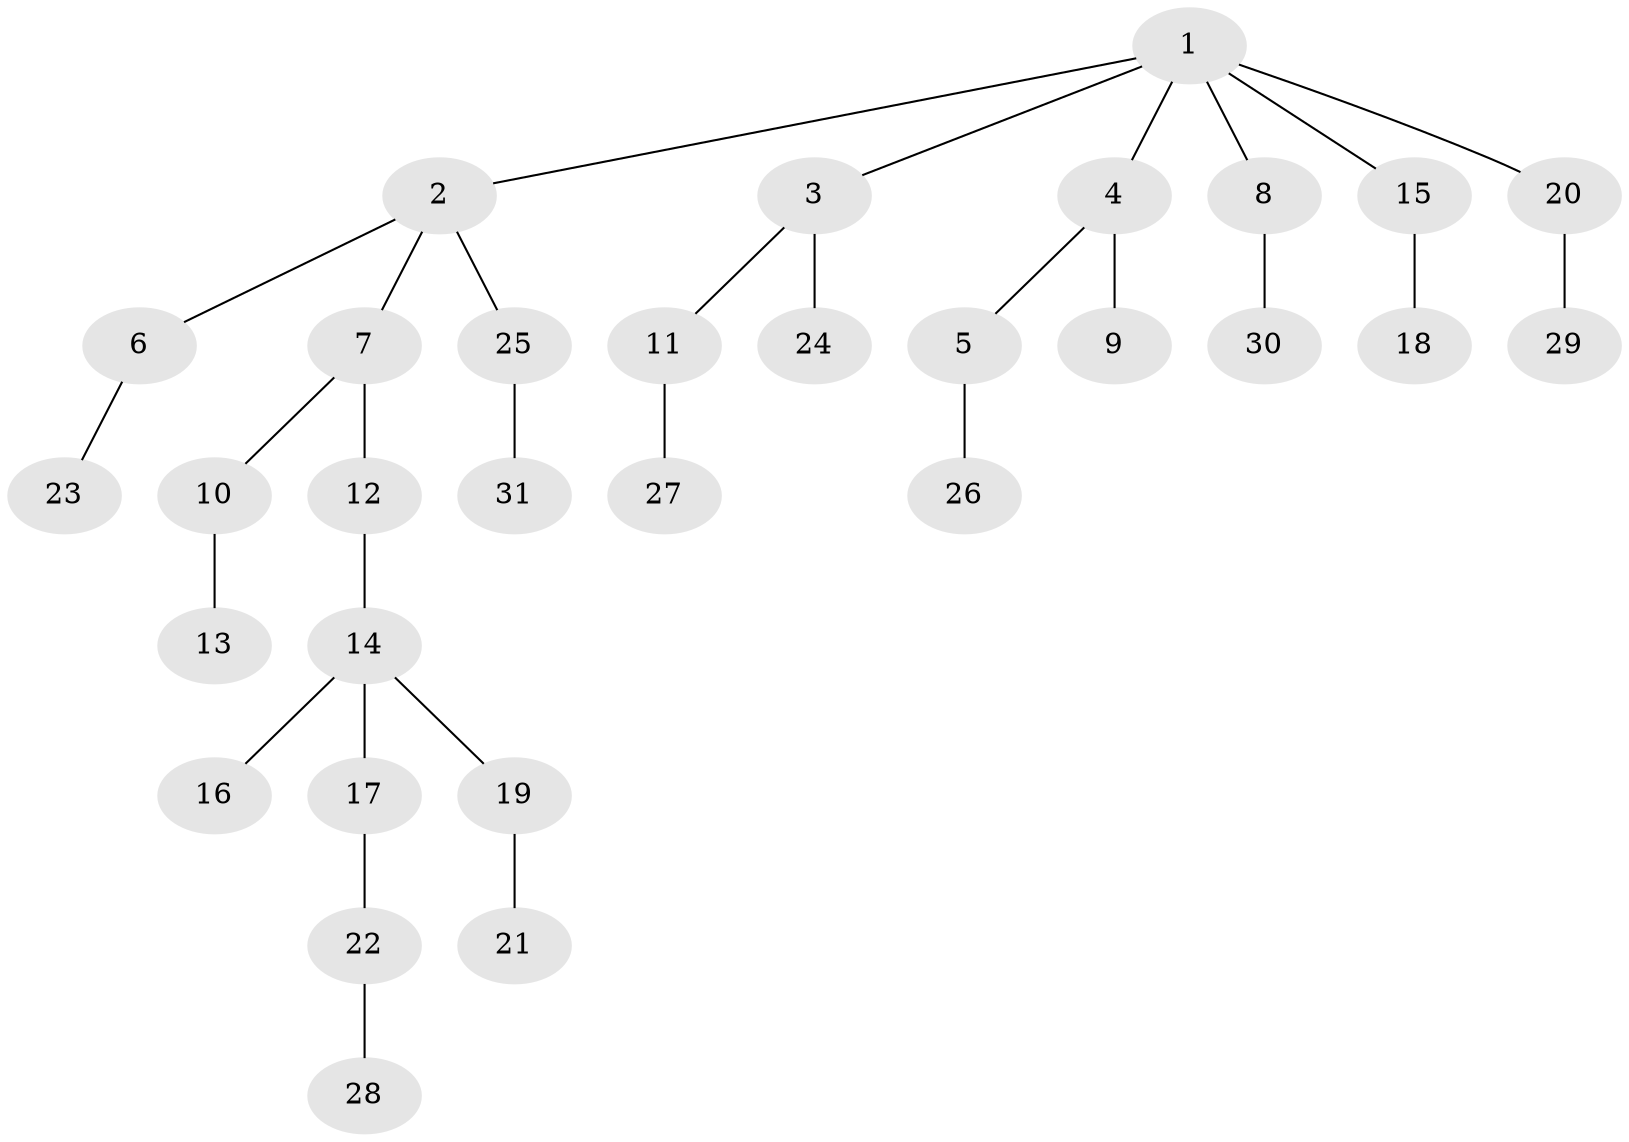 // original degree distribution, {6: 0.02, 4: 0.08, 3: 0.16, 2: 0.3, 1: 0.44}
// Generated by graph-tools (version 1.1) at 2025/51/03/04/25 22:51:36]
// undirected, 31 vertices, 30 edges
graph export_dot {
  node [color=gray90,style=filled];
  1;
  2;
  3;
  4;
  5;
  6;
  7;
  8;
  9;
  10;
  11;
  12;
  13;
  14;
  15;
  16;
  17;
  18;
  19;
  20;
  21;
  22;
  23;
  24;
  25;
  26;
  27;
  28;
  29;
  30;
  31;
  1 -- 2 [weight=1.0];
  1 -- 3 [weight=1.0];
  1 -- 4 [weight=1.0];
  1 -- 8 [weight=1.0];
  1 -- 15 [weight=1.0];
  1 -- 20 [weight=1.0];
  2 -- 6 [weight=1.0];
  2 -- 7 [weight=1.0];
  2 -- 25 [weight=1.0];
  3 -- 11 [weight=1.0];
  3 -- 24 [weight=1.0];
  4 -- 5 [weight=1.0];
  4 -- 9 [weight=1.0];
  5 -- 26 [weight=1.0];
  6 -- 23 [weight=1.0];
  7 -- 10 [weight=1.0];
  7 -- 12 [weight=1.0];
  8 -- 30 [weight=1.0];
  10 -- 13 [weight=1.0];
  11 -- 27 [weight=1.0];
  12 -- 14 [weight=1.0];
  14 -- 16 [weight=1.0];
  14 -- 17 [weight=1.0];
  14 -- 19 [weight=1.0];
  15 -- 18 [weight=1.0];
  17 -- 22 [weight=1.0];
  19 -- 21 [weight=1.0];
  20 -- 29 [weight=1.0];
  22 -- 28 [weight=1.0];
  25 -- 31 [weight=1.0];
}

